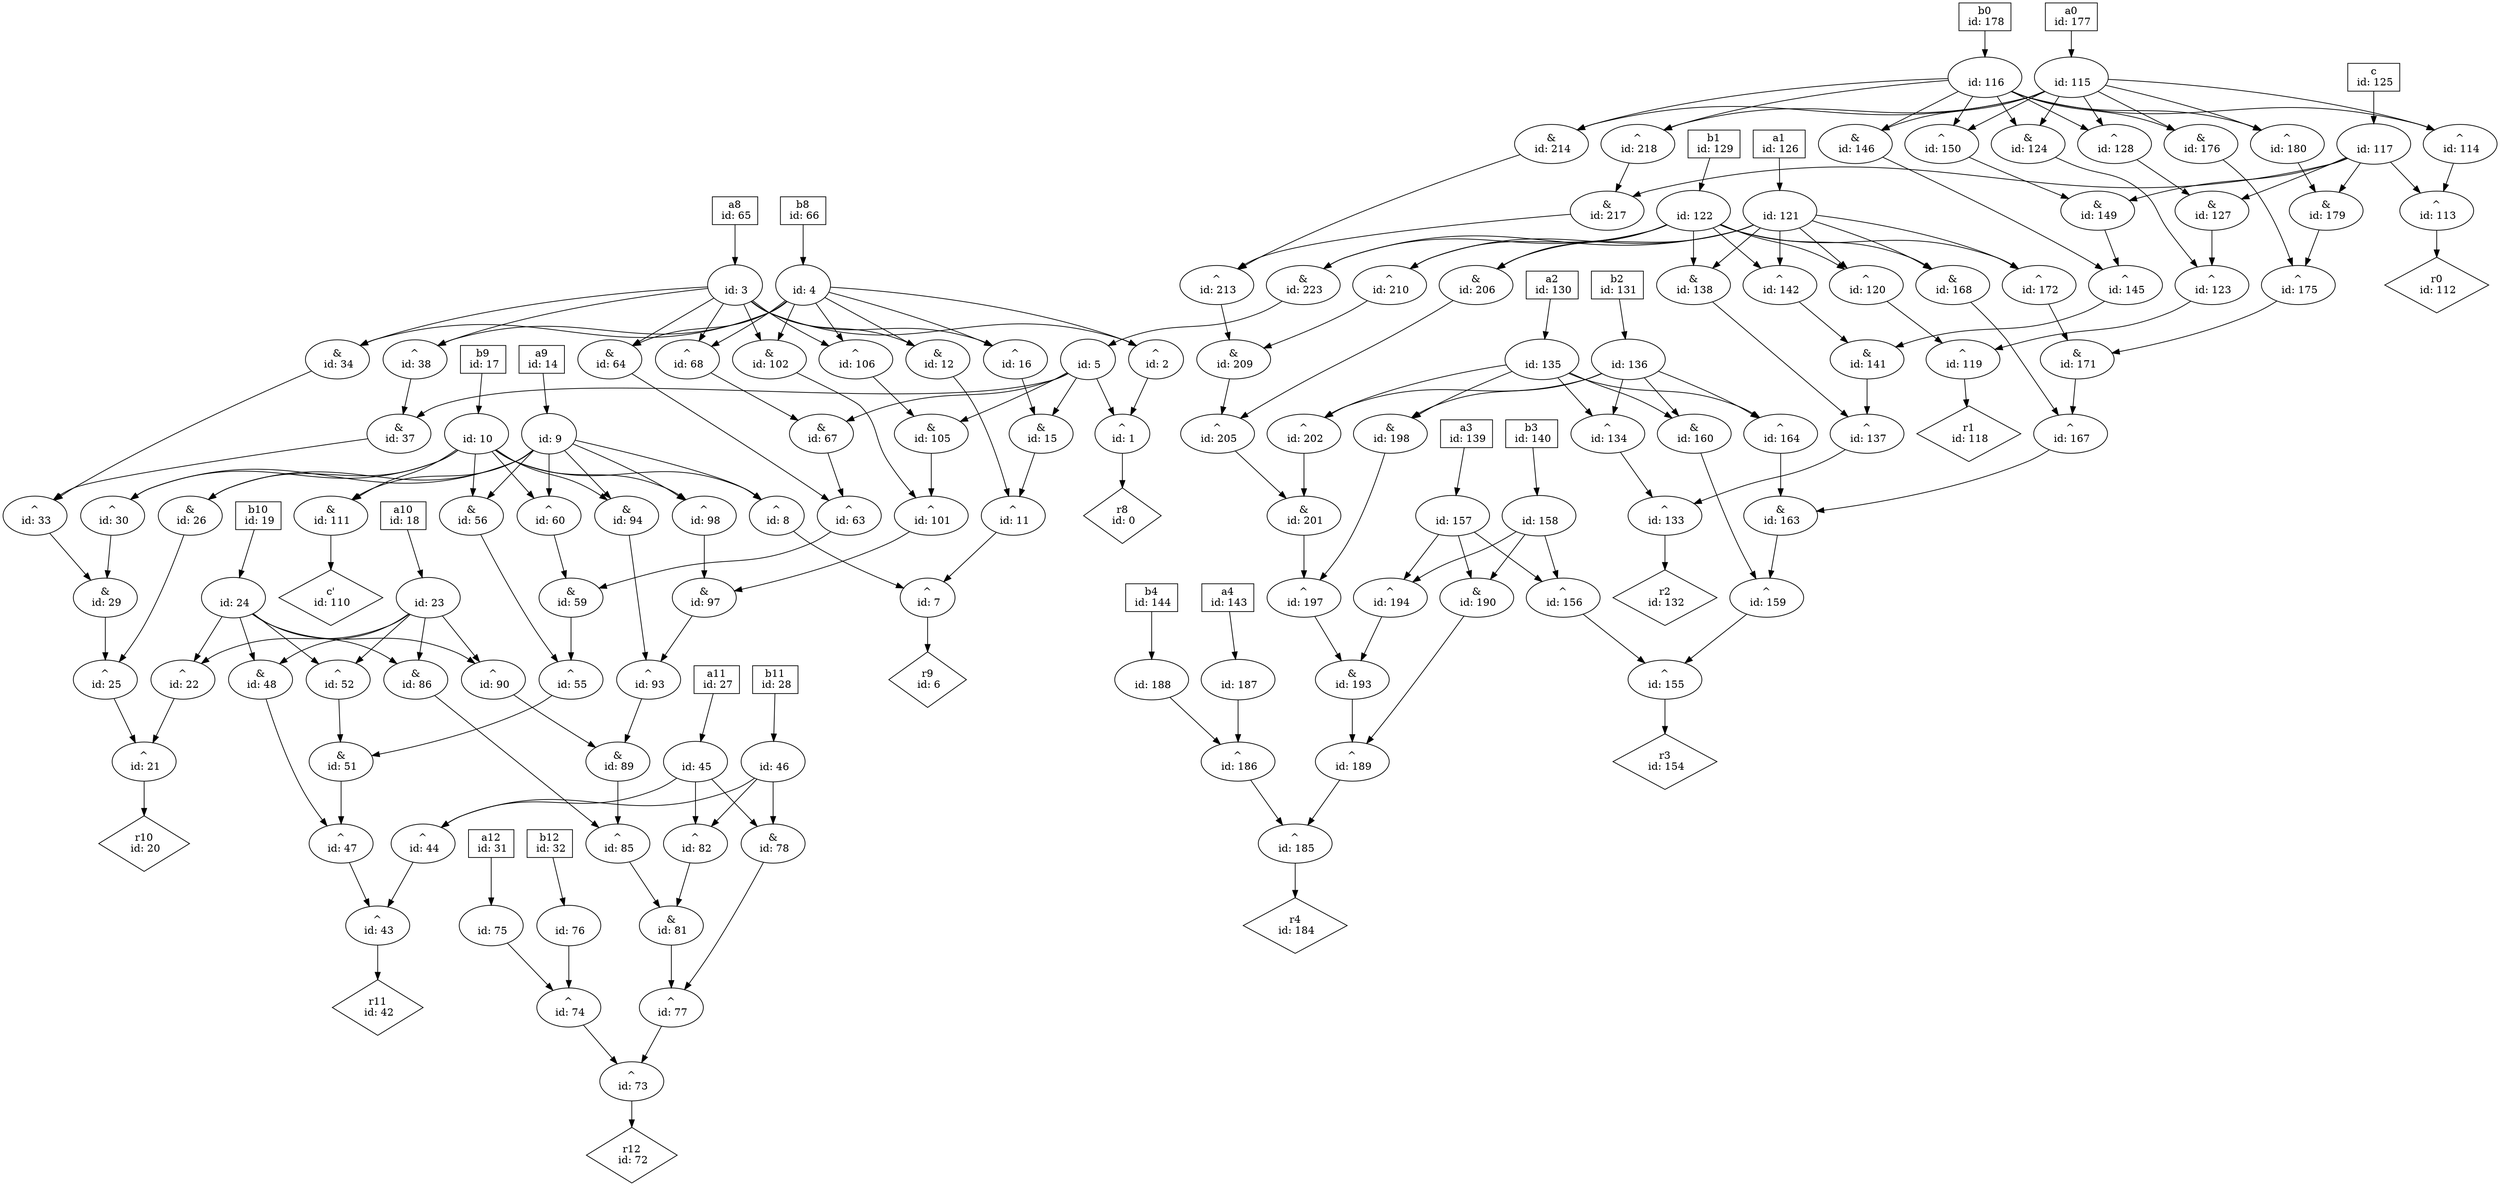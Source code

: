 digraph G {
n0 [label="r8\n id: 0",shape="diamond"];
n1 [label="^\n id: 1"];
n2 [label="^\n id: 2"];
n3 [label="\n id: 3"];
n4 [label="\n id: 4"];
n5 [label="\n id: 5"];
n6 [label="r9\n id: 6",shape="diamond"];
n7 [label="^\n id: 7"];
n8 [label="^\n id: 8"];
n9 [label="\n id: 9"];
n10 [label="\n id: 10"];
n11 [label="^\n id: 11"];
n12 [label="&\n id: 12"];
n15 [label="&\n id: 15"];
n16 [label="^\n id: 16"];
n20 [label="r10\n id: 20",shape="diamond"];
n21 [label="^\n id: 21"];
n22 [label="^\n id: 22"];
n23 [label="\n id: 23"];
n24 [label="\n id: 24"];
n25 [label="^\n id: 25"];
n26 [label="&\n id: 26"];
n29 [label="&\n id: 29"];
n30 [label="^\n id: 30"];
n33 [label="^\n id: 33"];
n34 [label="&\n id: 34"];
n37 [label="&\n id: 37"];
n38 [label="^\n id: 38"];
n42 [label="r11\n id: 42",shape="diamond"];
n43 [label="^\n id: 43"];
n44 [label="^\n id: 44"];
n45 [label="\n id: 45"];
n46 [label="\n id: 46"];
n47 [label="^\n id: 47"];
n48 [label="&\n id: 48"];
n51 [label="&\n id: 51"];
n52 [label="^\n id: 52"];
n55 [label="^\n id: 55"];
n56 [label="&\n id: 56"];
n59 [label="&\n id: 59"];
n60 [label="^\n id: 60"];
n63 [label="^\n id: 63"];
n64 [label="&\n id: 64"];
n67 [label="&\n id: 67"];
n68 [label="^\n id: 68"];
n72 [label="r12\n id: 72",shape="diamond"];
n73 [label="^\n id: 73"];
n74 [label="^\n id: 74"];
n75 [label="\n id: 75"];
n76 [label="\n id: 76"];
n77 [label="^\n id: 77"];
n78 [label="&\n id: 78"];
n81 [label="&\n id: 81"];
n82 [label="^\n id: 82"];
n85 [label="^\n id: 85"];
n86 [label="&\n id: 86"];
n89 [label="&\n id: 89"];
n90 [label="^\n id: 90"];
n93 [label="^\n id: 93"];
n94 [label="&\n id: 94"];
n97 [label="&\n id: 97"];
n98 [label="^\n id: 98"];
n101 [label="^\n id: 101"];
n102 [label="&\n id: 102"];
n105 [label="&\n id: 105"];
n106 [label="^\n id: 106"];
n110 [label="c'\n id: 110",shape="diamond"];
n111 [label="&\n id: 111"];
n65 [label="a8\n id: 65",shape="box"];
n66 [label="b8\n id: 66",shape="box"];
n14 [label="a9\n id: 14",shape="box"];
n17 [label="b9\n id: 17",shape="box"];
n18 [label="a10\n id: 18",shape="box"];
n19 [label="b10\n id: 19",shape="box"];
n27 [label="a11\n id: 27",shape="box"];
n28 [label="b11\n id: 28",shape="box"];
n31 [label="a12\n id: 31",shape="box"];
n32 [label="b12\n id: 32",shape="box"];
n112 [label="r0\n id: 112",shape="diamond"];
n113 [label="^\n id: 113"];
n114 [label="^\n id: 114"];
n115 [label="\n id: 115"];
n116 [label="\n id: 116"];
n117 [label="\n id: 117"];
n118 [label="r1\n id: 118",shape="diamond"];
n119 [label="^\n id: 119"];
n120 [label="^\n id: 120"];
n121 [label="\n id: 121"];
n122 [label="\n id: 122"];
n123 [label="^\n id: 123"];
n124 [label="&\n id: 124"];
n127 [label="&\n id: 127"];
n128 [label="^\n id: 128"];
n132 [label="r2\n id: 132",shape="diamond"];
n133 [label="^\n id: 133"];
n134 [label="^\n id: 134"];
n135 [label="\n id: 135"];
n136 [label="\n id: 136"];
n137 [label="^\n id: 137"];
n138 [label="&\n id: 138"];
n141 [label="&\n id: 141"];
n142 [label="^\n id: 142"];
n145 [label="^\n id: 145"];
n146 [label="&\n id: 146"];
n149 [label="&\n id: 149"];
n150 [label="^\n id: 150"];
n154 [label="r3\n id: 154",shape="diamond"];
n155 [label="^\n id: 155"];
n156 [label="^\n id: 156"];
n157 [label="\n id: 157"];
n158 [label="\n id: 158"];
n159 [label="^\n id: 159"];
n160 [label="&\n id: 160"];
n163 [label="&\n id: 163"];
n164 [label="^\n id: 164"];
n167 [label="^\n id: 167"];
n168 [label="&\n id: 168"];
n171 [label="&\n id: 171"];
n172 [label="^\n id: 172"];
n175 [label="^\n id: 175"];
n176 [label="&\n id: 176"];
n179 [label="&\n id: 179"];
n180 [label="^\n id: 180"];
n184 [label="r4\n id: 184",shape="diamond"];
n185 [label="^\n id: 185"];
n186 [label="^\n id: 186"];
n187 [label="\n id: 187"];
n188 [label="\n id: 188"];
n189 [label="^\n id: 189"];
n190 [label="&\n id: 190"];
n193 [label="&\n id: 193"];
n194 [label="^\n id: 194"];
n197 [label="^\n id: 197"];
n198 [label="&\n id: 198"];
n201 [label="&\n id: 201"];
n202 [label="^\n id: 202"];
n205 [label="^\n id: 205"];
n206 [label="&\n id: 206"];
n209 [label="&\n id: 209"];
n210 [label="^\n id: 210"];
n213 [label="^\n id: 213"];
n214 [label="&\n id: 214"];
n217 [label="&\n id: 217"];
n218 [label="^\n id: 218"];
n223 [label="&\n id: 223"];
n177 [label="a0\n id: 177",shape="box"];
n178 [label="b0\n id: 178",shape="box"];
n125 [label="c\n id: 125",shape="box"];
n126 [label="a1\n id: 126",shape="box"];
n129 [label="b1\n id: 129",shape="box"];
n130 [label="a2\n id: 130",shape="box"];
n131 [label="b2\n id: 131",shape="box"];
n139 [label="a3\n id: 139",shape="box"];
n140 [label="b3\n id: 140",shape="box"];
n143 [label="a4\n id: 143",shape="box"];
n144 [label="b4\n id: 144",shape="box"];
n1 -> n0
n2 -> n1
n3 -> n2
n3 -> n12
n3 -> n16
n3 -> n34
n3 -> n38
n3 -> n64
n3 -> n68
n3 -> n102
n3 -> n106
n4 -> n2
n4 -> n12
n4 -> n16
n4 -> n34
n4 -> n38
n4 -> n64
n4 -> n68
n4 -> n102
n4 -> n106
n5 -> n1
n5 -> n15
n5 -> n37
n5 -> n67
n5 -> n105
n7 -> n6
n8 -> n7
n9 -> n8
n9 -> n26
n9 -> n30
n9 -> n56
n9 -> n60
n9 -> n94
n9 -> n98
n9 -> n111
n10 -> n8
n10 -> n26
n10 -> n30
n10 -> n56
n10 -> n60
n10 -> n94
n10 -> n98
n10 -> n111
n11 -> n7
n12 -> n11
n15 -> n11
n16 -> n15
n21 -> n20
n22 -> n21
n23 -> n22
n23 -> n48
n23 -> n52
n23 -> n86
n23 -> n90
n24 -> n22
n24 -> n48
n24 -> n52
n24 -> n86
n24 -> n90
n25 -> n21
n26 -> n25
n29 -> n25
n30 -> n29
n33 -> n29
n34 -> n33
n37 -> n33
n38 -> n37
n43 -> n42
n44 -> n43
n45 -> n44
n45 -> n78
n45 -> n82
n46 -> n44
n46 -> n78
n46 -> n82
n47 -> n43
n48 -> n47
n51 -> n47
n52 -> n51
n55 -> n51
n56 -> n55
n59 -> n55
n60 -> n59
n63 -> n59
n64 -> n63
n67 -> n63
n68 -> n67
n73 -> n72
n74 -> n73
n75 -> n74
n76 -> n74
n77 -> n73
n78 -> n77
n81 -> n77
n82 -> n81
n85 -> n81
n86 -> n85
n89 -> n85
n90 -> n89
n93 -> n89
n94 -> n93
n97 -> n93
n98 -> n97
n101 -> n97
n102 -> n101
n105 -> n101
n106 -> n105
n111 -> n110
n65 -> n3
n66 -> n4
n14 -> n9
n17 -> n10
n18 -> n23
n19 -> n24
n27 -> n45
n28 -> n46
n31 -> n75
n32 -> n76
n113 -> n112
n114 -> n113
n115 -> n114
n115 -> n124
n115 -> n128
n115 -> n146
n115 -> n150
n115 -> n176
n115 -> n180
n115 -> n214
n115 -> n218
n116 -> n114
n116 -> n124
n116 -> n128
n116 -> n146
n116 -> n150
n116 -> n176
n116 -> n180
n116 -> n214
n116 -> n218
n117 -> n113
n117 -> n127
n117 -> n149
n117 -> n179
n117 -> n217
n119 -> n118
n120 -> n119
n121 -> n120
n121 -> n138
n121 -> n142
n121 -> n168
n121 -> n172
n121 -> n206
n121 -> n210
n121 -> n223
n122 -> n120
n122 -> n138
n122 -> n142
n122 -> n168
n122 -> n172
n122 -> n206
n122 -> n210
n122 -> n223
n123 -> n119
n124 -> n123
n127 -> n123
n128 -> n127
n133 -> n132
n134 -> n133
n135 -> n134
n135 -> n160
n135 -> n164
n135 -> n198
n135 -> n202
n136 -> n134
n136 -> n160
n136 -> n164
n136 -> n198
n136 -> n202
n137 -> n133
n138 -> n137
n141 -> n137
n142 -> n141
n145 -> n141
n146 -> n145
n149 -> n145
n150 -> n149
n155 -> n154
n156 -> n155
n157 -> n156
n157 -> n190
n157 -> n194
n158 -> n156
n158 -> n190
n158 -> n194
n159 -> n155
n160 -> n159
n163 -> n159
n164 -> n163
n167 -> n163
n168 -> n167
n171 -> n167
n172 -> n171
n175 -> n171
n176 -> n175
n179 -> n175
n180 -> n179
n185 -> n184
n186 -> n185
n187 -> n186
n188 -> n186
n189 -> n185
n190 -> n189
n193 -> n189
n194 -> n193
n197 -> n193
n198 -> n197
n201 -> n197
n202 -> n201
n205 -> n201
n206 -> n205
n209 -> n205
n210 -> n209
n213 -> n209
n214 -> n213
n217 -> n213
n218 -> n217
n223 -> n5
n177 -> n115
n178 -> n116
n125 -> n117
n126 -> n121
n129 -> n122
n130 -> n135
n131 -> n136
n139 -> n157
n140 -> n158
n143 -> n187
n144 -> n188
}